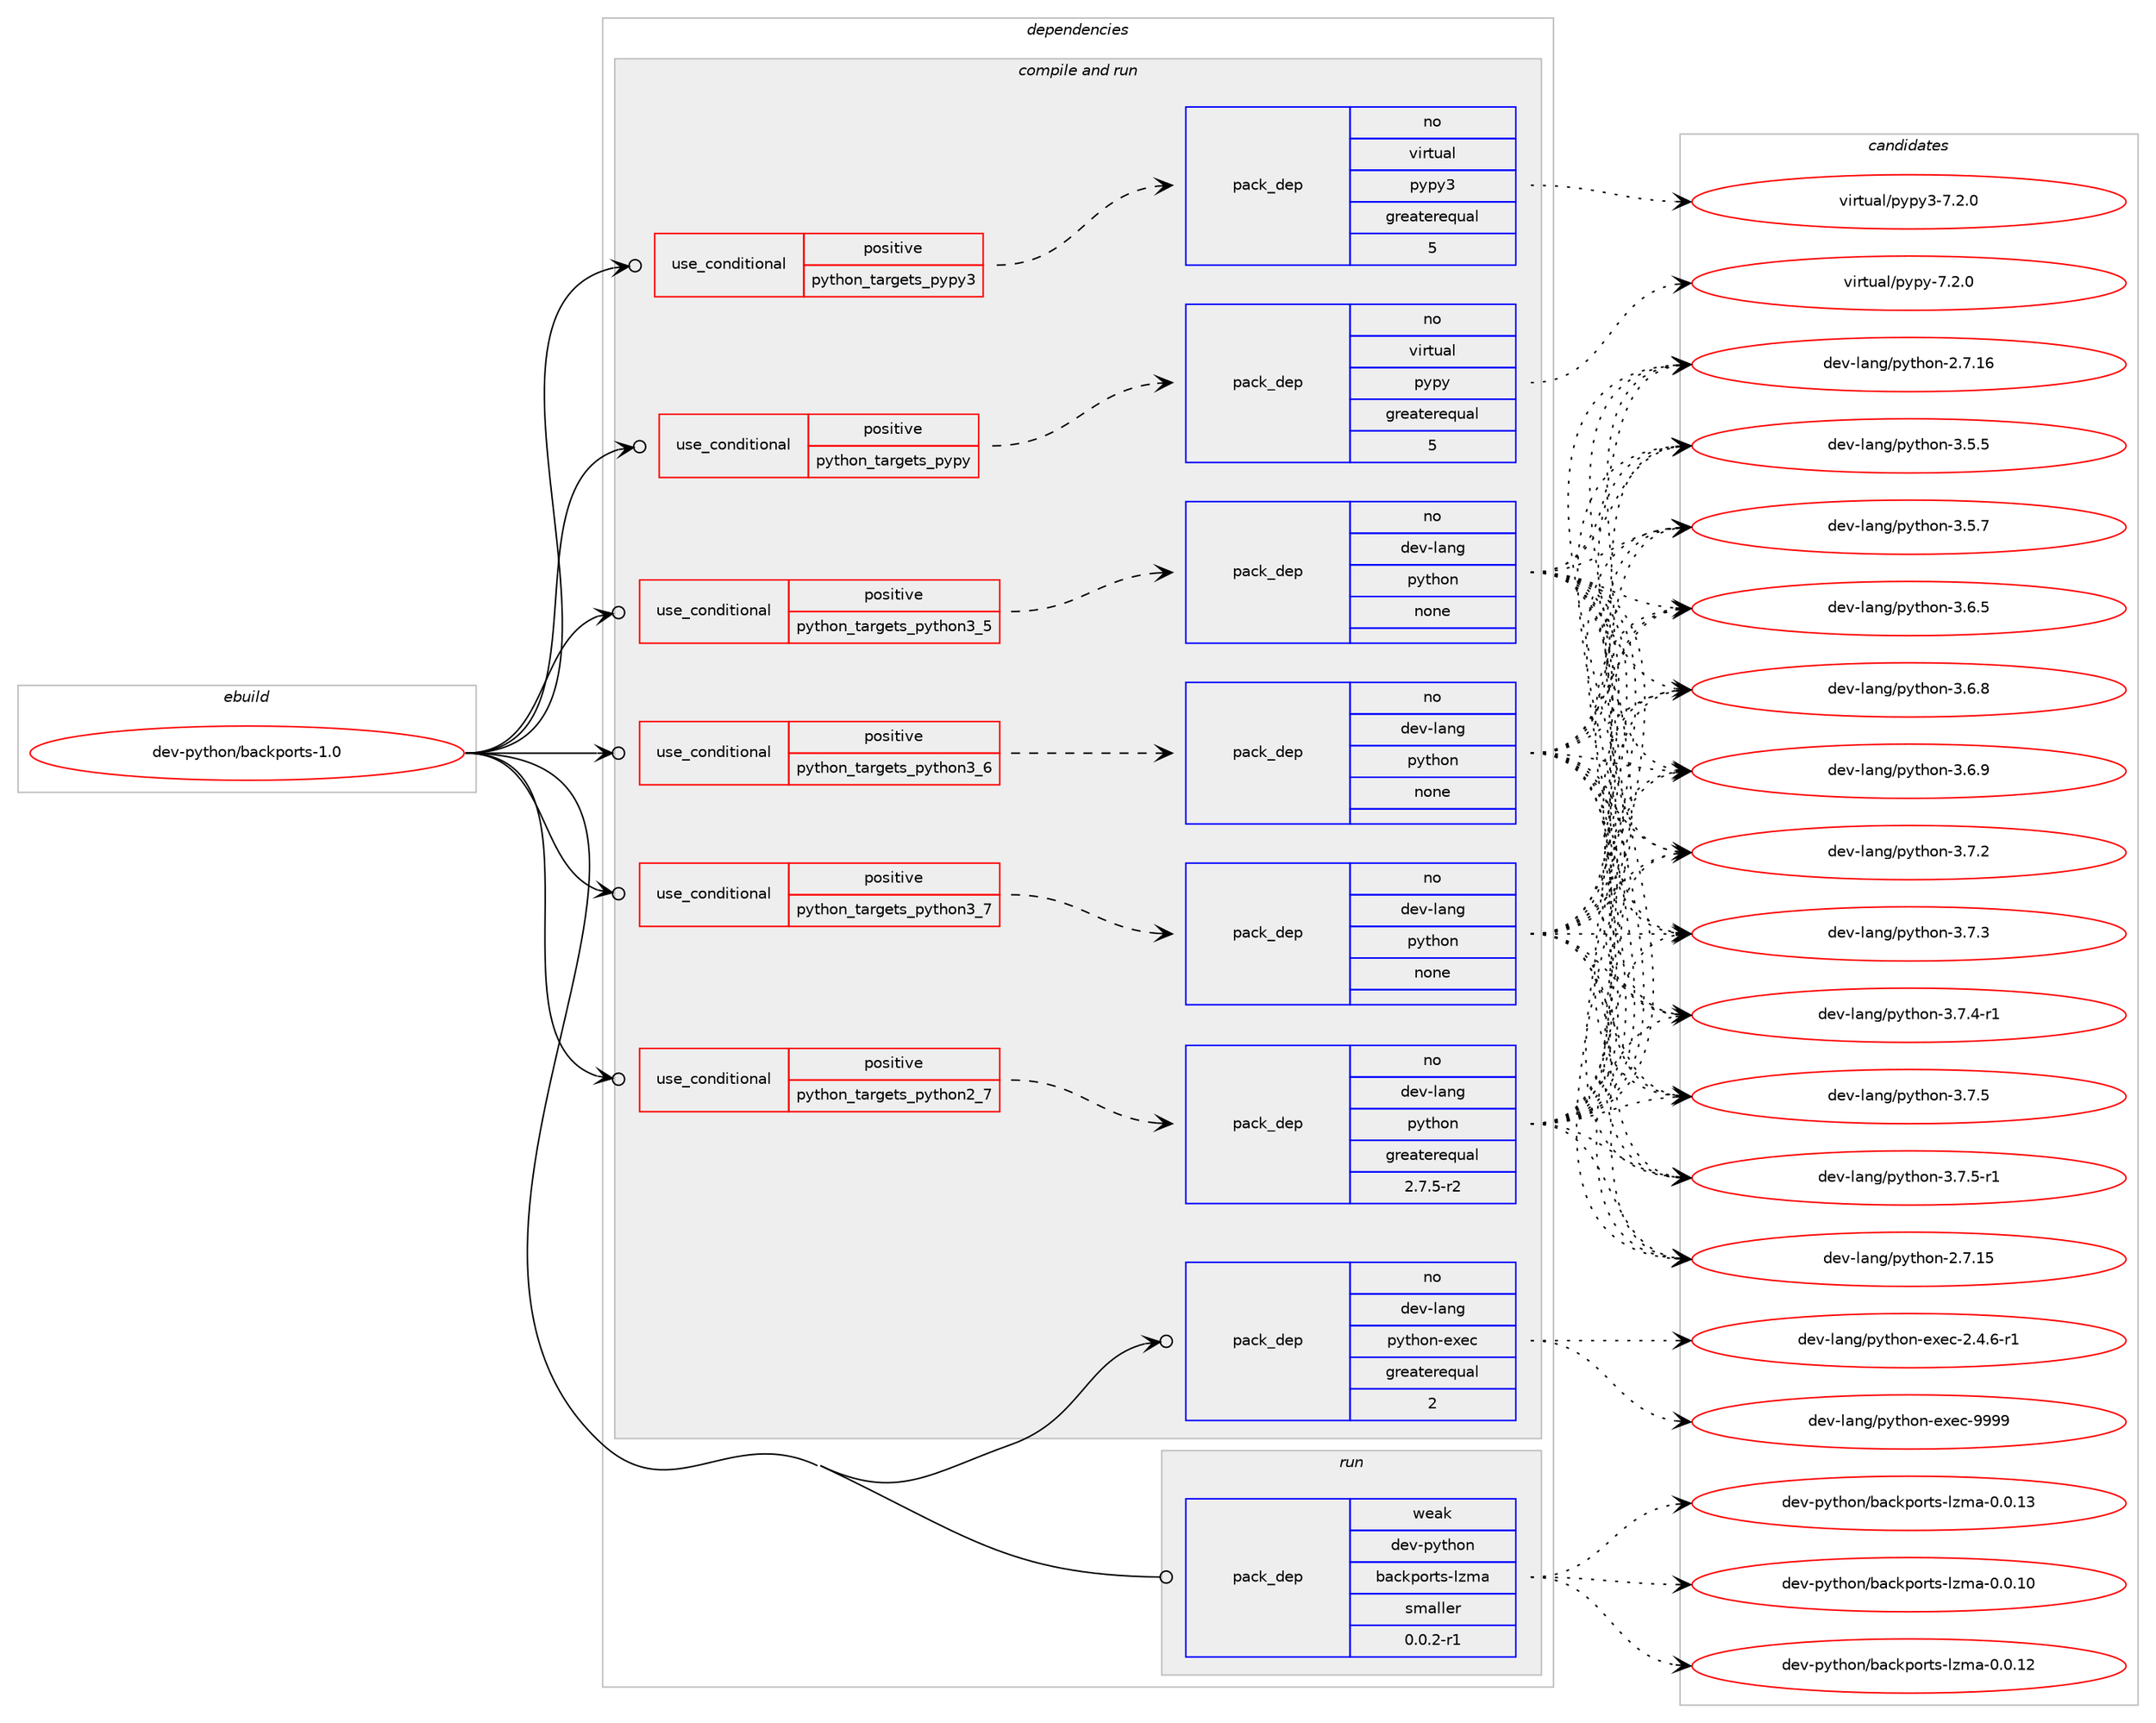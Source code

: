 digraph prolog {

# *************
# Graph options
# *************

newrank=true;
concentrate=true;
compound=true;
graph [rankdir=LR,fontname=Helvetica,fontsize=10,ranksep=1.5];#, ranksep=2.5, nodesep=0.2];
edge  [arrowhead=vee];
node  [fontname=Helvetica,fontsize=10];

# **********
# The ebuild
# **********

subgraph cluster_leftcol {
color=gray;
rank=same;
label=<<i>ebuild</i>>;
id [label="dev-python/backports-1.0", color=red, width=4, href="../dev-python/backports-1.0.svg"];
}

# ****************
# The dependencies
# ****************

subgraph cluster_midcol {
color=gray;
label=<<i>dependencies</i>>;
subgraph cluster_compile {
fillcolor="#eeeeee";
style=filled;
label=<<i>compile</i>>;
}
subgraph cluster_compileandrun {
fillcolor="#eeeeee";
style=filled;
label=<<i>compile and run</i>>;
subgraph cond136631 {
dependency595869 [label=<<TABLE BORDER="0" CELLBORDER="1" CELLSPACING="0" CELLPADDING="4"><TR><TD ROWSPAN="3" CELLPADDING="10">use_conditional</TD></TR><TR><TD>positive</TD></TR><TR><TD>python_targets_pypy</TD></TR></TABLE>>, shape=none, color=red];
subgraph pack447464 {
dependency595870 [label=<<TABLE BORDER="0" CELLBORDER="1" CELLSPACING="0" CELLPADDING="4" WIDTH="220"><TR><TD ROWSPAN="6" CELLPADDING="30">pack_dep</TD></TR><TR><TD WIDTH="110">no</TD></TR><TR><TD>virtual</TD></TR><TR><TD>pypy</TD></TR><TR><TD>greaterequal</TD></TR><TR><TD>5</TD></TR></TABLE>>, shape=none, color=blue];
}
dependency595869:e -> dependency595870:w [weight=20,style="dashed",arrowhead="vee"];
}
id:e -> dependency595869:w [weight=20,style="solid",arrowhead="odotvee"];
subgraph cond136632 {
dependency595871 [label=<<TABLE BORDER="0" CELLBORDER="1" CELLSPACING="0" CELLPADDING="4"><TR><TD ROWSPAN="3" CELLPADDING="10">use_conditional</TD></TR><TR><TD>positive</TD></TR><TR><TD>python_targets_pypy3</TD></TR></TABLE>>, shape=none, color=red];
subgraph pack447465 {
dependency595872 [label=<<TABLE BORDER="0" CELLBORDER="1" CELLSPACING="0" CELLPADDING="4" WIDTH="220"><TR><TD ROWSPAN="6" CELLPADDING="30">pack_dep</TD></TR><TR><TD WIDTH="110">no</TD></TR><TR><TD>virtual</TD></TR><TR><TD>pypy3</TD></TR><TR><TD>greaterequal</TD></TR><TR><TD>5</TD></TR></TABLE>>, shape=none, color=blue];
}
dependency595871:e -> dependency595872:w [weight=20,style="dashed",arrowhead="vee"];
}
id:e -> dependency595871:w [weight=20,style="solid",arrowhead="odotvee"];
subgraph cond136633 {
dependency595873 [label=<<TABLE BORDER="0" CELLBORDER="1" CELLSPACING="0" CELLPADDING="4"><TR><TD ROWSPAN="3" CELLPADDING="10">use_conditional</TD></TR><TR><TD>positive</TD></TR><TR><TD>python_targets_python2_7</TD></TR></TABLE>>, shape=none, color=red];
subgraph pack447466 {
dependency595874 [label=<<TABLE BORDER="0" CELLBORDER="1" CELLSPACING="0" CELLPADDING="4" WIDTH="220"><TR><TD ROWSPAN="6" CELLPADDING="30">pack_dep</TD></TR><TR><TD WIDTH="110">no</TD></TR><TR><TD>dev-lang</TD></TR><TR><TD>python</TD></TR><TR><TD>greaterequal</TD></TR><TR><TD>2.7.5-r2</TD></TR></TABLE>>, shape=none, color=blue];
}
dependency595873:e -> dependency595874:w [weight=20,style="dashed",arrowhead="vee"];
}
id:e -> dependency595873:w [weight=20,style="solid",arrowhead="odotvee"];
subgraph cond136634 {
dependency595875 [label=<<TABLE BORDER="0" CELLBORDER="1" CELLSPACING="0" CELLPADDING="4"><TR><TD ROWSPAN="3" CELLPADDING="10">use_conditional</TD></TR><TR><TD>positive</TD></TR><TR><TD>python_targets_python3_5</TD></TR></TABLE>>, shape=none, color=red];
subgraph pack447467 {
dependency595876 [label=<<TABLE BORDER="0" CELLBORDER="1" CELLSPACING="0" CELLPADDING="4" WIDTH="220"><TR><TD ROWSPAN="6" CELLPADDING="30">pack_dep</TD></TR><TR><TD WIDTH="110">no</TD></TR><TR><TD>dev-lang</TD></TR><TR><TD>python</TD></TR><TR><TD>none</TD></TR><TR><TD></TD></TR></TABLE>>, shape=none, color=blue];
}
dependency595875:e -> dependency595876:w [weight=20,style="dashed",arrowhead="vee"];
}
id:e -> dependency595875:w [weight=20,style="solid",arrowhead="odotvee"];
subgraph cond136635 {
dependency595877 [label=<<TABLE BORDER="0" CELLBORDER="1" CELLSPACING="0" CELLPADDING="4"><TR><TD ROWSPAN="3" CELLPADDING="10">use_conditional</TD></TR><TR><TD>positive</TD></TR><TR><TD>python_targets_python3_6</TD></TR></TABLE>>, shape=none, color=red];
subgraph pack447468 {
dependency595878 [label=<<TABLE BORDER="0" CELLBORDER="1" CELLSPACING="0" CELLPADDING="4" WIDTH="220"><TR><TD ROWSPAN="6" CELLPADDING="30">pack_dep</TD></TR><TR><TD WIDTH="110">no</TD></TR><TR><TD>dev-lang</TD></TR><TR><TD>python</TD></TR><TR><TD>none</TD></TR><TR><TD></TD></TR></TABLE>>, shape=none, color=blue];
}
dependency595877:e -> dependency595878:w [weight=20,style="dashed",arrowhead="vee"];
}
id:e -> dependency595877:w [weight=20,style="solid",arrowhead="odotvee"];
subgraph cond136636 {
dependency595879 [label=<<TABLE BORDER="0" CELLBORDER="1" CELLSPACING="0" CELLPADDING="4"><TR><TD ROWSPAN="3" CELLPADDING="10">use_conditional</TD></TR><TR><TD>positive</TD></TR><TR><TD>python_targets_python3_7</TD></TR></TABLE>>, shape=none, color=red];
subgraph pack447469 {
dependency595880 [label=<<TABLE BORDER="0" CELLBORDER="1" CELLSPACING="0" CELLPADDING="4" WIDTH="220"><TR><TD ROWSPAN="6" CELLPADDING="30">pack_dep</TD></TR><TR><TD WIDTH="110">no</TD></TR><TR><TD>dev-lang</TD></TR><TR><TD>python</TD></TR><TR><TD>none</TD></TR><TR><TD></TD></TR></TABLE>>, shape=none, color=blue];
}
dependency595879:e -> dependency595880:w [weight=20,style="dashed",arrowhead="vee"];
}
id:e -> dependency595879:w [weight=20,style="solid",arrowhead="odotvee"];
subgraph pack447470 {
dependency595881 [label=<<TABLE BORDER="0" CELLBORDER="1" CELLSPACING="0" CELLPADDING="4" WIDTH="220"><TR><TD ROWSPAN="6" CELLPADDING="30">pack_dep</TD></TR><TR><TD WIDTH="110">no</TD></TR><TR><TD>dev-lang</TD></TR><TR><TD>python-exec</TD></TR><TR><TD>greaterequal</TD></TR><TR><TD>2</TD></TR></TABLE>>, shape=none, color=blue];
}
id:e -> dependency595881:w [weight=20,style="solid",arrowhead="odotvee"];
}
subgraph cluster_run {
fillcolor="#eeeeee";
style=filled;
label=<<i>run</i>>;
subgraph pack447471 {
dependency595882 [label=<<TABLE BORDER="0" CELLBORDER="1" CELLSPACING="0" CELLPADDING="4" WIDTH="220"><TR><TD ROWSPAN="6" CELLPADDING="30">pack_dep</TD></TR><TR><TD WIDTH="110">weak</TD></TR><TR><TD>dev-python</TD></TR><TR><TD>backports-lzma</TD></TR><TR><TD>smaller</TD></TR><TR><TD>0.0.2-r1</TD></TR></TABLE>>, shape=none, color=blue];
}
id:e -> dependency595882:w [weight=20,style="solid",arrowhead="odot"];
}
}

# **************
# The candidates
# **************

subgraph cluster_choices {
rank=same;
color=gray;
label=<<i>candidates</i>>;

subgraph choice447464 {
color=black;
nodesep=1;
choice1181051141161179710847112121112121455546504648 [label="virtual/pypy-7.2.0", color=red, width=4,href="../virtual/pypy-7.2.0.svg"];
dependency595870:e -> choice1181051141161179710847112121112121455546504648:w [style=dotted,weight="100"];
}
subgraph choice447465 {
color=black;
nodesep=1;
choice118105114116117971084711212111212151455546504648 [label="virtual/pypy3-7.2.0", color=red, width=4,href="../virtual/pypy3-7.2.0.svg"];
dependency595872:e -> choice118105114116117971084711212111212151455546504648:w [style=dotted,weight="100"];
}
subgraph choice447466 {
color=black;
nodesep=1;
choice10010111845108971101034711212111610411111045504655464953 [label="dev-lang/python-2.7.15", color=red, width=4,href="../dev-lang/python-2.7.15.svg"];
choice10010111845108971101034711212111610411111045504655464954 [label="dev-lang/python-2.7.16", color=red, width=4,href="../dev-lang/python-2.7.16.svg"];
choice100101118451089711010347112121116104111110455146534653 [label="dev-lang/python-3.5.5", color=red, width=4,href="../dev-lang/python-3.5.5.svg"];
choice100101118451089711010347112121116104111110455146534655 [label="dev-lang/python-3.5.7", color=red, width=4,href="../dev-lang/python-3.5.7.svg"];
choice100101118451089711010347112121116104111110455146544653 [label="dev-lang/python-3.6.5", color=red, width=4,href="../dev-lang/python-3.6.5.svg"];
choice100101118451089711010347112121116104111110455146544656 [label="dev-lang/python-3.6.8", color=red, width=4,href="../dev-lang/python-3.6.8.svg"];
choice100101118451089711010347112121116104111110455146544657 [label="dev-lang/python-3.6.9", color=red, width=4,href="../dev-lang/python-3.6.9.svg"];
choice100101118451089711010347112121116104111110455146554650 [label="dev-lang/python-3.7.2", color=red, width=4,href="../dev-lang/python-3.7.2.svg"];
choice100101118451089711010347112121116104111110455146554651 [label="dev-lang/python-3.7.3", color=red, width=4,href="../dev-lang/python-3.7.3.svg"];
choice1001011184510897110103471121211161041111104551465546524511449 [label="dev-lang/python-3.7.4-r1", color=red, width=4,href="../dev-lang/python-3.7.4-r1.svg"];
choice100101118451089711010347112121116104111110455146554653 [label="dev-lang/python-3.7.5", color=red, width=4,href="../dev-lang/python-3.7.5.svg"];
choice1001011184510897110103471121211161041111104551465546534511449 [label="dev-lang/python-3.7.5-r1", color=red, width=4,href="../dev-lang/python-3.7.5-r1.svg"];
dependency595874:e -> choice10010111845108971101034711212111610411111045504655464953:w [style=dotted,weight="100"];
dependency595874:e -> choice10010111845108971101034711212111610411111045504655464954:w [style=dotted,weight="100"];
dependency595874:e -> choice100101118451089711010347112121116104111110455146534653:w [style=dotted,weight="100"];
dependency595874:e -> choice100101118451089711010347112121116104111110455146534655:w [style=dotted,weight="100"];
dependency595874:e -> choice100101118451089711010347112121116104111110455146544653:w [style=dotted,weight="100"];
dependency595874:e -> choice100101118451089711010347112121116104111110455146544656:w [style=dotted,weight="100"];
dependency595874:e -> choice100101118451089711010347112121116104111110455146544657:w [style=dotted,weight="100"];
dependency595874:e -> choice100101118451089711010347112121116104111110455146554650:w [style=dotted,weight="100"];
dependency595874:e -> choice100101118451089711010347112121116104111110455146554651:w [style=dotted,weight="100"];
dependency595874:e -> choice1001011184510897110103471121211161041111104551465546524511449:w [style=dotted,weight="100"];
dependency595874:e -> choice100101118451089711010347112121116104111110455146554653:w [style=dotted,weight="100"];
dependency595874:e -> choice1001011184510897110103471121211161041111104551465546534511449:w [style=dotted,weight="100"];
}
subgraph choice447467 {
color=black;
nodesep=1;
choice10010111845108971101034711212111610411111045504655464953 [label="dev-lang/python-2.7.15", color=red, width=4,href="../dev-lang/python-2.7.15.svg"];
choice10010111845108971101034711212111610411111045504655464954 [label="dev-lang/python-2.7.16", color=red, width=4,href="../dev-lang/python-2.7.16.svg"];
choice100101118451089711010347112121116104111110455146534653 [label="dev-lang/python-3.5.5", color=red, width=4,href="../dev-lang/python-3.5.5.svg"];
choice100101118451089711010347112121116104111110455146534655 [label="dev-lang/python-3.5.7", color=red, width=4,href="../dev-lang/python-3.5.7.svg"];
choice100101118451089711010347112121116104111110455146544653 [label="dev-lang/python-3.6.5", color=red, width=4,href="../dev-lang/python-3.6.5.svg"];
choice100101118451089711010347112121116104111110455146544656 [label="dev-lang/python-3.6.8", color=red, width=4,href="../dev-lang/python-3.6.8.svg"];
choice100101118451089711010347112121116104111110455146544657 [label="dev-lang/python-3.6.9", color=red, width=4,href="../dev-lang/python-3.6.9.svg"];
choice100101118451089711010347112121116104111110455146554650 [label="dev-lang/python-3.7.2", color=red, width=4,href="../dev-lang/python-3.7.2.svg"];
choice100101118451089711010347112121116104111110455146554651 [label="dev-lang/python-3.7.3", color=red, width=4,href="../dev-lang/python-3.7.3.svg"];
choice1001011184510897110103471121211161041111104551465546524511449 [label="dev-lang/python-3.7.4-r1", color=red, width=4,href="../dev-lang/python-3.7.4-r1.svg"];
choice100101118451089711010347112121116104111110455146554653 [label="dev-lang/python-3.7.5", color=red, width=4,href="../dev-lang/python-3.7.5.svg"];
choice1001011184510897110103471121211161041111104551465546534511449 [label="dev-lang/python-3.7.5-r1", color=red, width=4,href="../dev-lang/python-3.7.5-r1.svg"];
dependency595876:e -> choice10010111845108971101034711212111610411111045504655464953:w [style=dotted,weight="100"];
dependency595876:e -> choice10010111845108971101034711212111610411111045504655464954:w [style=dotted,weight="100"];
dependency595876:e -> choice100101118451089711010347112121116104111110455146534653:w [style=dotted,weight="100"];
dependency595876:e -> choice100101118451089711010347112121116104111110455146534655:w [style=dotted,weight="100"];
dependency595876:e -> choice100101118451089711010347112121116104111110455146544653:w [style=dotted,weight="100"];
dependency595876:e -> choice100101118451089711010347112121116104111110455146544656:w [style=dotted,weight="100"];
dependency595876:e -> choice100101118451089711010347112121116104111110455146544657:w [style=dotted,weight="100"];
dependency595876:e -> choice100101118451089711010347112121116104111110455146554650:w [style=dotted,weight="100"];
dependency595876:e -> choice100101118451089711010347112121116104111110455146554651:w [style=dotted,weight="100"];
dependency595876:e -> choice1001011184510897110103471121211161041111104551465546524511449:w [style=dotted,weight="100"];
dependency595876:e -> choice100101118451089711010347112121116104111110455146554653:w [style=dotted,weight="100"];
dependency595876:e -> choice1001011184510897110103471121211161041111104551465546534511449:w [style=dotted,weight="100"];
}
subgraph choice447468 {
color=black;
nodesep=1;
choice10010111845108971101034711212111610411111045504655464953 [label="dev-lang/python-2.7.15", color=red, width=4,href="../dev-lang/python-2.7.15.svg"];
choice10010111845108971101034711212111610411111045504655464954 [label="dev-lang/python-2.7.16", color=red, width=4,href="../dev-lang/python-2.7.16.svg"];
choice100101118451089711010347112121116104111110455146534653 [label="dev-lang/python-3.5.5", color=red, width=4,href="../dev-lang/python-3.5.5.svg"];
choice100101118451089711010347112121116104111110455146534655 [label="dev-lang/python-3.5.7", color=red, width=4,href="../dev-lang/python-3.5.7.svg"];
choice100101118451089711010347112121116104111110455146544653 [label="dev-lang/python-3.6.5", color=red, width=4,href="../dev-lang/python-3.6.5.svg"];
choice100101118451089711010347112121116104111110455146544656 [label="dev-lang/python-3.6.8", color=red, width=4,href="../dev-lang/python-3.6.8.svg"];
choice100101118451089711010347112121116104111110455146544657 [label="dev-lang/python-3.6.9", color=red, width=4,href="../dev-lang/python-3.6.9.svg"];
choice100101118451089711010347112121116104111110455146554650 [label="dev-lang/python-3.7.2", color=red, width=4,href="../dev-lang/python-3.7.2.svg"];
choice100101118451089711010347112121116104111110455146554651 [label="dev-lang/python-3.7.3", color=red, width=4,href="../dev-lang/python-3.7.3.svg"];
choice1001011184510897110103471121211161041111104551465546524511449 [label="dev-lang/python-3.7.4-r1", color=red, width=4,href="../dev-lang/python-3.7.4-r1.svg"];
choice100101118451089711010347112121116104111110455146554653 [label="dev-lang/python-3.7.5", color=red, width=4,href="../dev-lang/python-3.7.5.svg"];
choice1001011184510897110103471121211161041111104551465546534511449 [label="dev-lang/python-3.7.5-r1", color=red, width=4,href="../dev-lang/python-3.7.5-r1.svg"];
dependency595878:e -> choice10010111845108971101034711212111610411111045504655464953:w [style=dotted,weight="100"];
dependency595878:e -> choice10010111845108971101034711212111610411111045504655464954:w [style=dotted,weight="100"];
dependency595878:e -> choice100101118451089711010347112121116104111110455146534653:w [style=dotted,weight="100"];
dependency595878:e -> choice100101118451089711010347112121116104111110455146534655:w [style=dotted,weight="100"];
dependency595878:e -> choice100101118451089711010347112121116104111110455146544653:w [style=dotted,weight="100"];
dependency595878:e -> choice100101118451089711010347112121116104111110455146544656:w [style=dotted,weight="100"];
dependency595878:e -> choice100101118451089711010347112121116104111110455146544657:w [style=dotted,weight="100"];
dependency595878:e -> choice100101118451089711010347112121116104111110455146554650:w [style=dotted,weight="100"];
dependency595878:e -> choice100101118451089711010347112121116104111110455146554651:w [style=dotted,weight="100"];
dependency595878:e -> choice1001011184510897110103471121211161041111104551465546524511449:w [style=dotted,weight="100"];
dependency595878:e -> choice100101118451089711010347112121116104111110455146554653:w [style=dotted,weight="100"];
dependency595878:e -> choice1001011184510897110103471121211161041111104551465546534511449:w [style=dotted,weight="100"];
}
subgraph choice447469 {
color=black;
nodesep=1;
choice10010111845108971101034711212111610411111045504655464953 [label="dev-lang/python-2.7.15", color=red, width=4,href="../dev-lang/python-2.7.15.svg"];
choice10010111845108971101034711212111610411111045504655464954 [label="dev-lang/python-2.7.16", color=red, width=4,href="../dev-lang/python-2.7.16.svg"];
choice100101118451089711010347112121116104111110455146534653 [label="dev-lang/python-3.5.5", color=red, width=4,href="../dev-lang/python-3.5.5.svg"];
choice100101118451089711010347112121116104111110455146534655 [label="dev-lang/python-3.5.7", color=red, width=4,href="../dev-lang/python-3.5.7.svg"];
choice100101118451089711010347112121116104111110455146544653 [label="dev-lang/python-3.6.5", color=red, width=4,href="../dev-lang/python-3.6.5.svg"];
choice100101118451089711010347112121116104111110455146544656 [label="dev-lang/python-3.6.8", color=red, width=4,href="../dev-lang/python-3.6.8.svg"];
choice100101118451089711010347112121116104111110455146544657 [label="dev-lang/python-3.6.9", color=red, width=4,href="../dev-lang/python-3.6.9.svg"];
choice100101118451089711010347112121116104111110455146554650 [label="dev-lang/python-3.7.2", color=red, width=4,href="../dev-lang/python-3.7.2.svg"];
choice100101118451089711010347112121116104111110455146554651 [label="dev-lang/python-3.7.3", color=red, width=4,href="../dev-lang/python-3.7.3.svg"];
choice1001011184510897110103471121211161041111104551465546524511449 [label="dev-lang/python-3.7.4-r1", color=red, width=4,href="../dev-lang/python-3.7.4-r1.svg"];
choice100101118451089711010347112121116104111110455146554653 [label="dev-lang/python-3.7.5", color=red, width=4,href="../dev-lang/python-3.7.5.svg"];
choice1001011184510897110103471121211161041111104551465546534511449 [label="dev-lang/python-3.7.5-r1", color=red, width=4,href="../dev-lang/python-3.7.5-r1.svg"];
dependency595880:e -> choice10010111845108971101034711212111610411111045504655464953:w [style=dotted,weight="100"];
dependency595880:e -> choice10010111845108971101034711212111610411111045504655464954:w [style=dotted,weight="100"];
dependency595880:e -> choice100101118451089711010347112121116104111110455146534653:w [style=dotted,weight="100"];
dependency595880:e -> choice100101118451089711010347112121116104111110455146534655:w [style=dotted,weight="100"];
dependency595880:e -> choice100101118451089711010347112121116104111110455146544653:w [style=dotted,weight="100"];
dependency595880:e -> choice100101118451089711010347112121116104111110455146544656:w [style=dotted,weight="100"];
dependency595880:e -> choice100101118451089711010347112121116104111110455146544657:w [style=dotted,weight="100"];
dependency595880:e -> choice100101118451089711010347112121116104111110455146554650:w [style=dotted,weight="100"];
dependency595880:e -> choice100101118451089711010347112121116104111110455146554651:w [style=dotted,weight="100"];
dependency595880:e -> choice1001011184510897110103471121211161041111104551465546524511449:w [style=dotted,weight="100"];
dependency595880:e -> choice100101118451089711010347112121116104111110455146554653:w [style=dotted,weight="100"];
dependency595880:e -> choice1001011184510897110103471121211161041111104551465546534511449:w [style=dotted,weight="100"];
}
subgraph choice447470 {
color=black;
nodesep=1;
choice10010111845108971101034711212111610411111045101120101994550465246544511449 [label="dev-lang/python-exec-2.4.6-r1", color=red, width=4,href="../dev-lang/python-exec-2.4.6-r1.svg"];
choice10010111845108971101034711212111610411111045101120101994557575757 [label="dev-lang/python-exec-9999", color=red, width=4,href="../dev-lang/python-exec-9999.svg"];
dependency595881:e -> choice10010111845108971101034711212111610411111045101120101994550465246544511449:w [style=dotted,weight="100"];
dependency595881:e -> choice10010111845108971101034711212111610411111045101120101994557575757:w [style=dotted,weight="100"];
}
subgraph choice447471 {
color=black;
nodesep=1;
choice1001011184511212111610411111047989799107112111114116115451081221099745484648464948 [label="dev-python/backports-lzma-0.0.10", color=red, width=4,href="../dev-python/backports-lzma-0.0.10.svg"];
choice1001011184511212111610411111047989799107112111114116115451081221099745484648464950 [label="dev-python/backports-lzma-0.0.12", color=red, width=4,href="../dev-python/backports-lzma-0.0.12.svg"];
choice1001011184511212111610411111047989799107112111114116115451081221099745484648464951 [label="dev-python/backports-lzma-0.0.13", color=red, width=4,href="../dev-python/backports-lzma-0.0.13.svg"];
dependency595882:e -> choice1001011184511212111610411111047989799107112111114116115451081221099745484648464948:w [style=dotted,weight="100"];
dependency595882:e -> choice1001011184511212111610411111047989799107112111114116115451081221099745484648464950:w [style=dotted,weight="100"];
dependency595882:e -> choice1001011184511212111610411111047989799107112111114116115451081221099745484648464951:w [style=dotted,weight="100"];
}
}

}
